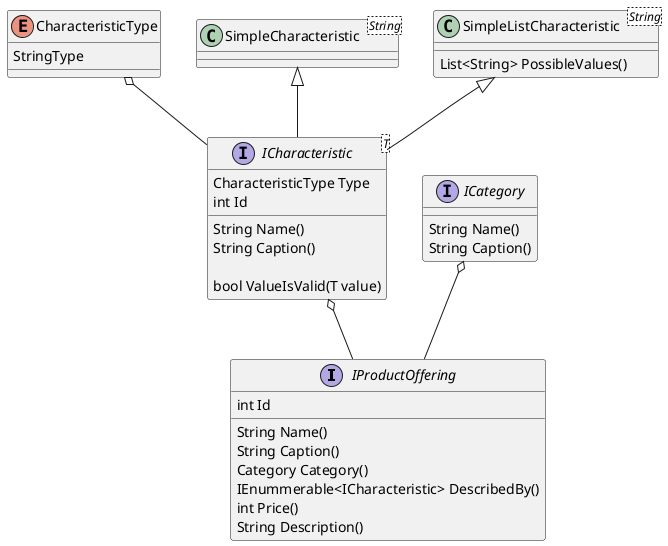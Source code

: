 @startuml pc

interface IProductOffering{
    int Id
    String Name()
    String Caption()
    Category Category()
    IEnummerable<ICharacteristic> DescribedBy()
    int Price()
    String Description()
}

enum CharacteristicType{
    StringType
}

interface ICharacteristic<T> {
    CharacteristicType Type
    int Id
    String Name()
    String Caption()

    bool ValueIsValid(T value)
}

interface ICategory {
    String Name()
    String Caption()
}


class SimpleCharacteristic<String> {
}

class SimpleListCharacteristic<String> {
    List<String> PossibleValues()
}

CharacteristicType o-- ICharacteristic
ICharacteristic o-- IProductOffering
ICategory o-- IProductOffering

SimpleCharacteristic <|-- ICharacteristic
SimpleListCharacteristic <|-- ICharacteristic

@enduml